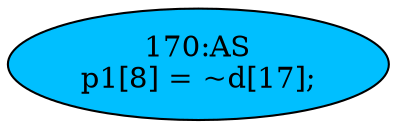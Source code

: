 strict digraph "" {
	node [label="\N"];
	"170:AS"	 [ast="<pyverilog.vparser.ast.Assign object at 0x7f40783b4a10>",
		def_var="['p1']",
		fillcolor=deepskyblue,
		label="170:AS
p1[8] = ~d[17];",
		statements="[]",
		style=filled,
		typ=Assign,
		use_var="['d']"];
}
